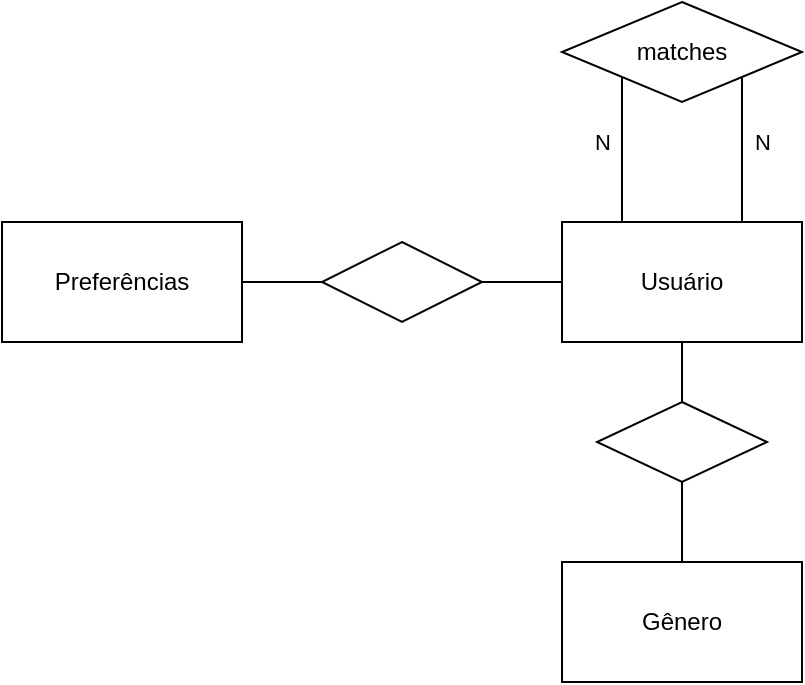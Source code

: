 <mxfile version="18.1.1" type="github">
  <diagram id="CatGwjAjgYlTpP3C3ohn" name="Page-1">
    <mxGraphModel dx="2249" dy="762" grid="1" gridSize="10" guides="1" tooltips="1" connect="1" arrows="1" fold="1" page="1" pageScale="1" pageWidth="827" pageHeight="1169" math="0" shadow="0">
      <root>
        <mxCell id="0" />
        <mxCell id="1" parent="0" />
        <mxCell id="Y89IQ3x-4kfNNYNhtDqU-10" value="" style="edgeStyle=orthogonalEdgeStyle;rounded=0;orthogonalLoop=1;jettySize=auto;html=1;endArrow=none;endFill=0;" edge="1" parent="1" source="Y89IQ3x-4kfNNYNhtDqU-1" target="Y89IQ3x-4kfNNYNhtDqU-9">
          <mxGeometry relative="1" as="geometry" />
        </mxCell>
        <mxCell id="Y89IQ3x-4kfNNYNhtDqU-1" value="Usuário" style="rounded=0;whiteSpace=wrap;html=1;" vertex="1" parent="1">
          <mxGeometry x="120" y="150" width="120" height="60" as="geometry" />
        </mxCell>
        <mxCell id="Y89IQ3x-4kfNNYNhtDqU-3" value="N" style="edgeStyle=orthogonalEdgeStyle;rounded=0;orthogonalLoop=1;jettySize=auto;html=1;exitX=0;exitY=1;exitDx=0;exitDy=0;entryX=0.25;entryY=0;entryDx=0;entryDy=0;endArrow=none;endFill=0;" edge="1" parent="1" source="Y89IQ3x-4kfNNYNhtDqU-2" target="Y89IQ3x-4kfNNYNhtDqU-1">
          <mxGeometry x="-0.103" y="-10" relative="1" as="geometry">
            <mxPoint as="offset" />
          </mxGeometry>
        </mxCell>
        <mxCell id="Y89IQ3x-4kfNNYNhtDqU-4" value="N" style="edgeStyle=orthogonalEdgeStyle;rounded=0;orthogonalLoop=1;jettySize=auto;html=1;exitX=1;exitY=1;exitDx=0;exitDy=0;entryX=0.75;entryY=0;entryDx=0;entryDy=0;endArrow=none;endFill=0;" edge="1" parent="1" source="Y89IQ3x-4kfNNYNhtDqU-2" target="Y89IQ3x-4kfNNYNhtDqU-1">
          <mxGeometry x="-0.103" y="10" relative="1" as="geometry">
            <mxPoint as="offset" />
          </mxGeometry>
        </mxCell>
        <mxCell id="Y89IQ3x-4kfNNYNhtDqU-2" value="matches" style="rhombus;whiteSpace=wrap;html=1;" vertex="1" parent="1">
          <mxGeometry x="120" y="40" width="120" height="50" as="geometry" />
        </mxCell>
        <mxCell id="Y89IQ3x-4kfNNYNhtDqU-6" style="edgeStyle=orthogonalEdgeStyle;rounded=0;orthogonalLoop=1;jettySize=auto;html=1;exitX=0.5;exitY=0;exitDx=0;exitDy=0;entryX=0.5;entryY=1;entryDx=0;entryDy=0;endArrow=none;endFill=0;" edge="1" parent="1" source="Y89IQ3x-4kfNNYNhtDqU-5" target="Y89IQ3x-4kfNNYNhtDqU-1">
          <mxGeometry relative="1" as="geometry" />
        </mxCell>
        <mxCell id="Y89IQ3x-4kfNNYNhtDqU-8" style="edgeStyle=orthogonalEdgeStyle;rounded=0;orthogonalLoop=1;jettySize=auto;html=1;exitX=0.5;exitY=1;exitDx=0;exitDy=0;endArrow=none;endFill=0;" edge="1" parent="1" source="Y89IQ3x-4kfNNYNhtDqU-5" target="Y89IQ3x-4kfNNYNhtDqU-7">
          <mxGeometry relative="1" as="geometry" />
        </mxCell>
        <mxCell id="Y89IQ3x-4kfNNYNhtDqU-5" value="" style="rhombus;whiteSpace=wrap;html=1;" vertex="1" parent="1">
          <mxGeometry x="137.5" y="240" width="85" height="40" as="geometry" />
        </mxCell>
        <mxCell id="Y89IQ3x-4kfNNYNhtDqU-7" value="Gênero" style="rounded=0;whiteSpace=wrap;html=1;" vertex="1" parent="1">
          <mxGeometry x="120" y="320" width="120" height="60" as="geometry" />
        </mxCell>
        <mxCell id="Y89IQ3x-4kfNNYNhtDqU-12" value="" style="edgeStyle=orthogonalEdgeStyle;rounded=0;orthogonalLoop=1;jettySize=auto;html=1;endArrow=none;endFill=0;" edge="1" parent="1" source="Y89IQ3x-4kfNNYNhtDqU-9" target="Y89IQ3x-4kfNNYNhtDqU-11">
          <mxGeometry relative="1" as="geometry" />
        </mxCell>
        <mxCell id="Y89IQ3x-4kfNNYNhtDqU-9" value="" style="rhombus;whiteSpace=wrap;html=1;rounded=0;" vertex="1" parent="1">
          <mxGeometry y="160" width="80" height="40" as="geometry" />
        </mxCell>
        <mxCell id="Y89IQ3x-4kfNNYNhtDqU-11" value="Preferências" style="whiteSpace=wrap;html=1;rounded=0;" vertex="1" parent="1">
          <mxGeometry x="-160" y="150" width="120" height="60" as="geometry" />
        </mxCell>
      </root>
    </mxGraphModel>
  </diagram>
</mxfile>
